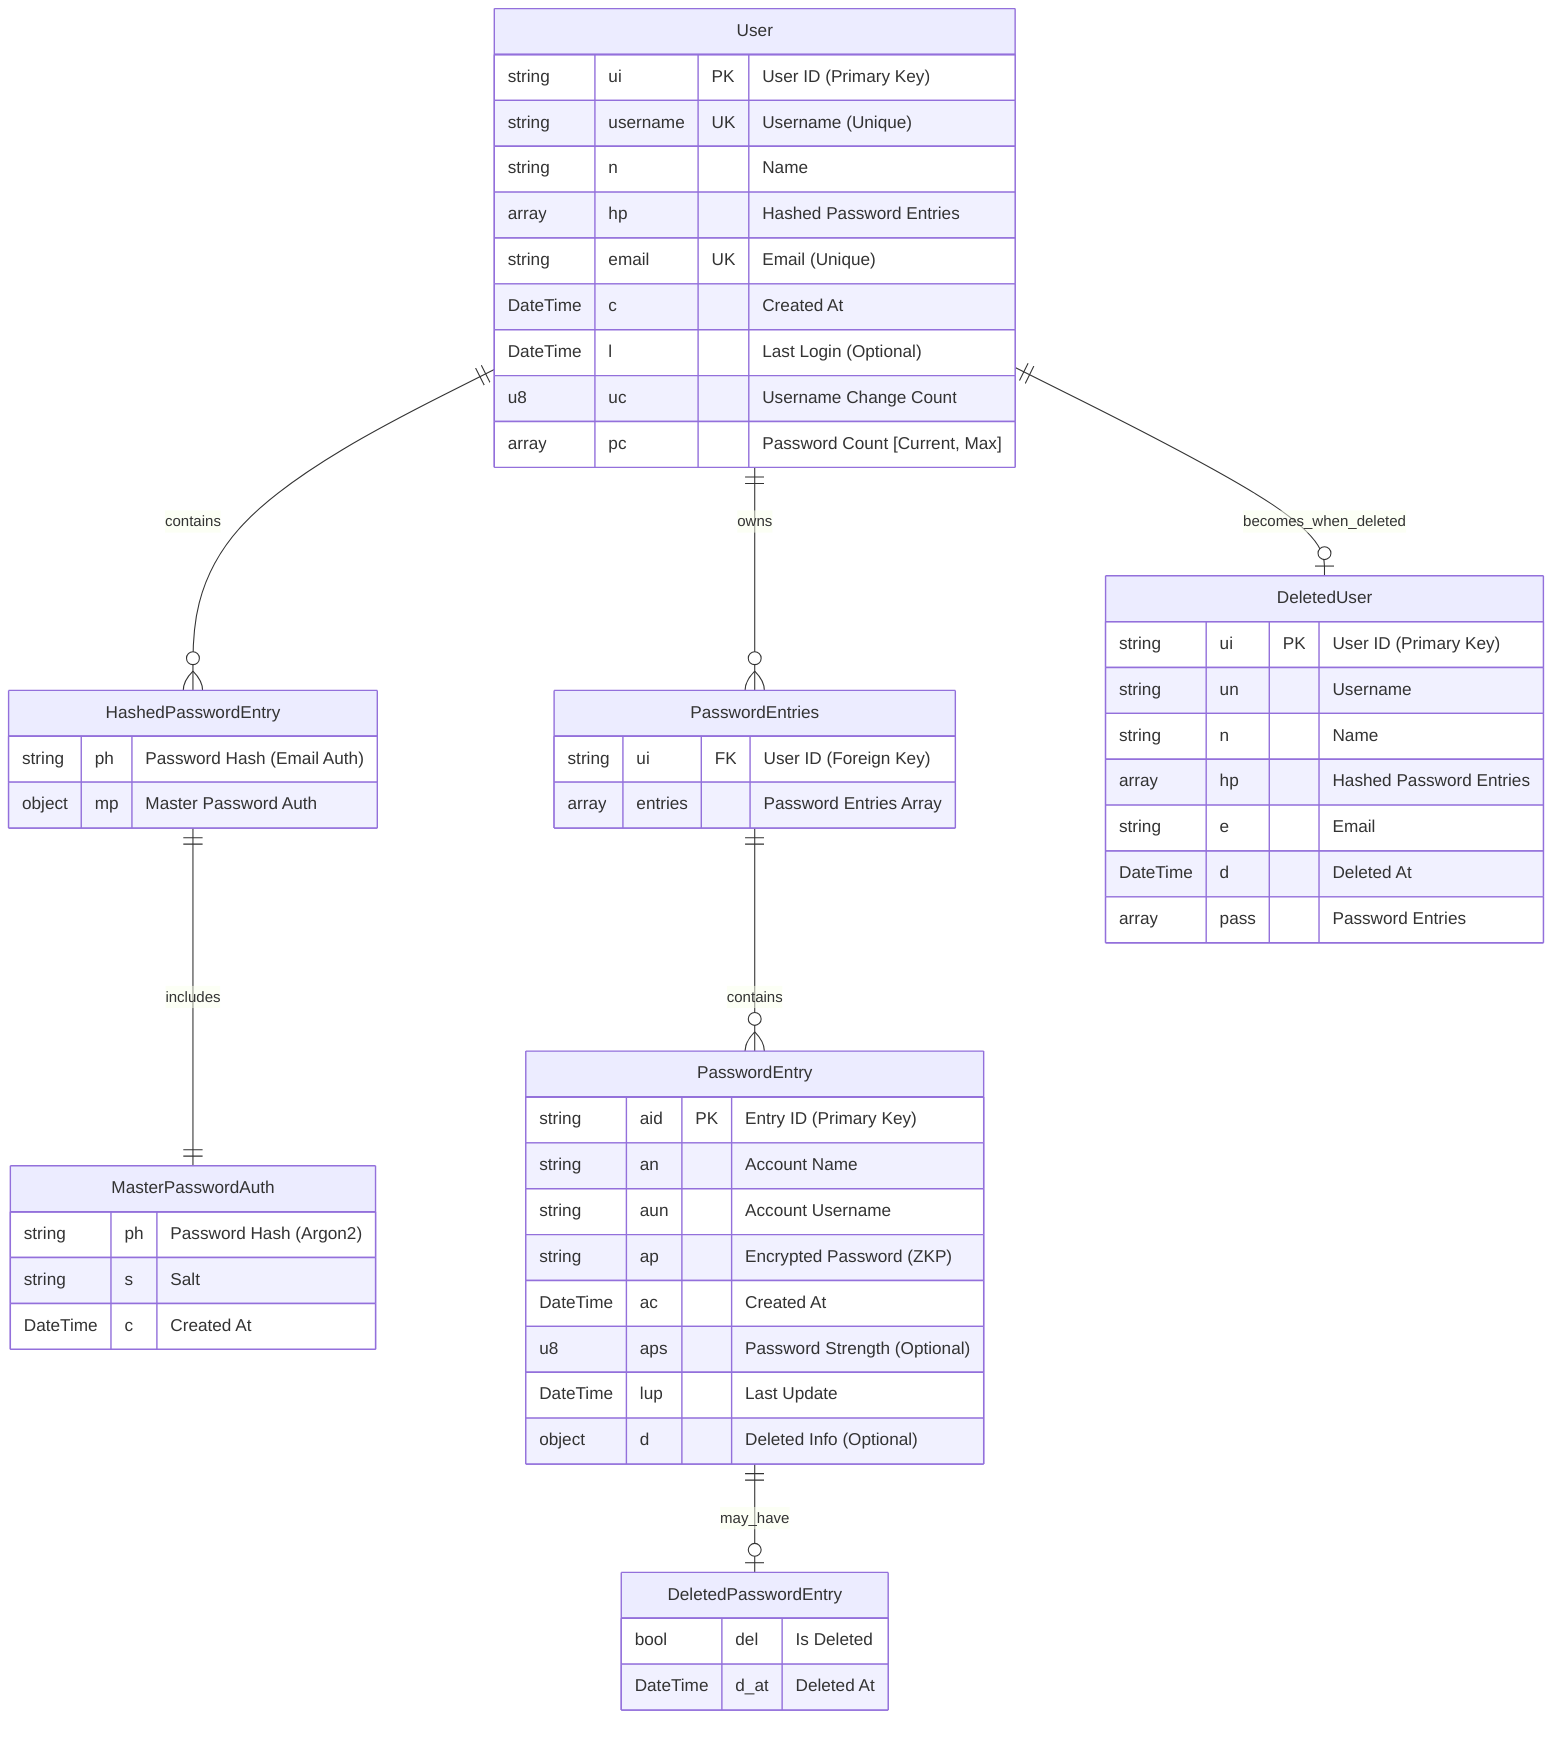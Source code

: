 erDiagram
    User {
        string ui PK "User ID (Primary Key)"
        string username UK "Username (Unique)"
        string n "Name"
        array hp "Hashed Password Entries"
        string email UK "Email (Unique)"
        DateTime c "Created At"
        DateTime l "Last Login (Optional)"
        u8 uc "Username Change Count"
        array pc "Password Count [Current, Max]"
    }

    HashedPasswordEntry {
        string ph "Password Hash (Email Auth)"
        object mp "Master Password Auth"
    }

    MasterPasswordAuth {
        string ph "Password Hash (Argon2)"
        string s "Salt"
        DateTime c "Created At"
    }

    PasswordEntries {
        string ui FK "User ID (Foreign Key)"
        array entries "Password Entries Array"
    }

    PasswordEntry {
        string aid PK "Entry ID (Primary Key)"
        string an "Account Name"
        string aun "Account Username"
        string ap "Encrypted Password (ZKP)"
        DateTime ac "Created At"
        u8 aps "Password Strength (Optional)"
        DateTime lup "Last Update"
        object d "Deleted Info (Optional)"
    }

    DeletedPasswordEntry {
        bool del "Is Deleted"
        DateTime d_at "Deleted At"
    }

    DeletedUser {
        string ui PK "User ID (Primary Key)"
        string un "Username"
        string n "Name"
        array hp "Hashed Password Entries"
        string e "Email"
        DateTime d "Deleted At"
        array pass "Password Entries"
    }

    %% Relationships
    User ||--o{ PasswordEntries : "owns"
    User ||--o{ HashedPasswordEntry : "contains"
    HashedPasswordEntry ||--|| MasterPasswordAuth : "includes"
    PasswordEntries ||--o{ PasswordEntry : "contains"
    PasswordEntry ||--o| DeletedPasswordEntry : "may_have"
    User ||--o| DeletedUser : "becomes_when_deleted"

    %% Collections Overview:
    %% User: Main user collection with ZKP authentication
    %% PasswordEntries: Separate collection for encrypted password storage
    %% DeletedUser: Archive collection for soft-deleted users
    %% MasterPasswordAuth: ZKP master password verification structure
    %% PasswordEntry: Client-side encrypted password entries